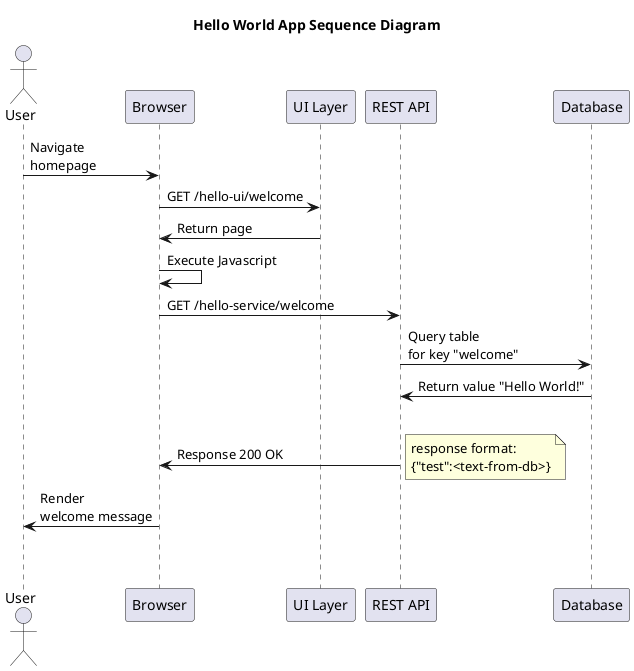 @startuml

Title: Hello World App Sequence Diagram

actor "User" as U
participant "Browser" as B
participant "UI Layer" as UI
participant "REST API" as RA
participant "Database" as DB

U -> B: Navigate\nhomepage
B -> UI: GET /hello-ui/welcome
UI -> B: Return page
B -> B: Execute Javascript
B -> RA: GET /hello-service/welcome
RA -> DB:Query table\nfor key "welcome"
DB -> RA:Return value "Hello World!"
|||
RA -> B:Response 200 OK
note right
response format:
{"test":<text-from-db>}
end note
B -> U: Render\nwelcome message
||45||

@enduml 